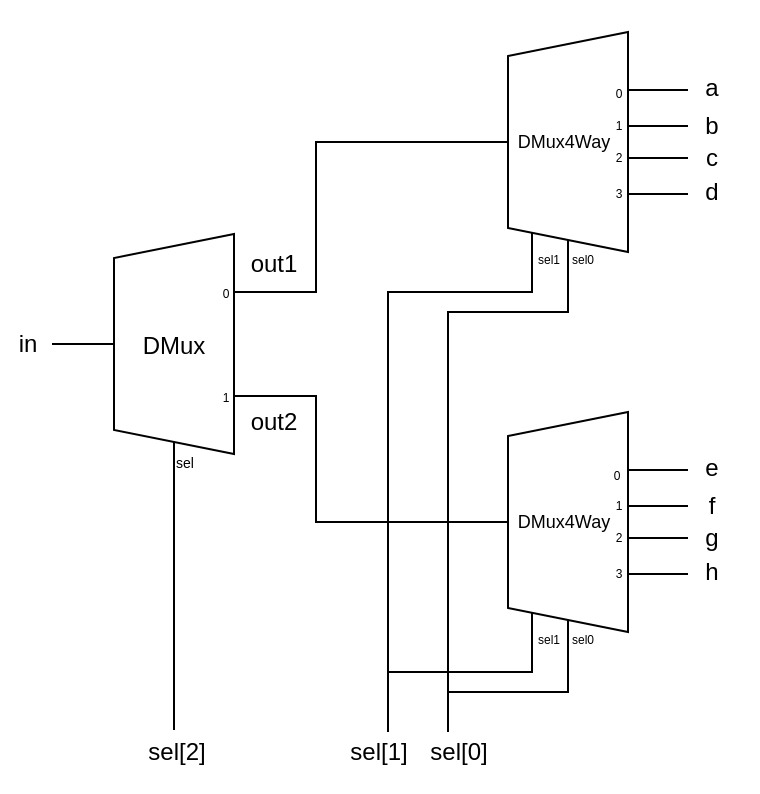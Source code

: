 <mxfile version="24.7.17">
  <diagram name="ページ1" id="V4Icafn1jWGySppUkYe5">
    <mxGraphModel dx="1668" dy="1021" grid="1" gridSize="10" guides="1" tooltips="1" connect="1" arrows="1" fold="1" page="1" pageScale="1" pageWidth="827" pageHeight="1169" math="0" shadow="0">
      <root>
        <mxCell id="0" />
        <mxCell id="1" parent="0" />
        <mxCell id="FPBDmQEiYa-iAEai3WWW-33" value="" style="rounded=0;whiteSpace=wrap;html=1;fillColor=none;strokeColor=none;" parent="1" vertex="1">
          <mxGeometry x="56" y="264" width="379" height="396" as="geometry" />
        </mxCell>
        <mxCell id="FPBDmQEiYa-iAEai3WWW-1" value="Demux" style="shadow=0;dashed=0;align=center;html=1;strokeWidth=1;shape=mxgraph.electrical.abstract.mux2;operation=demux;whiteSpace=wrap;" parent="1" vertex="1">
          <mxGeometry x="300" y="280" width="80" height="120" as="geometry" />
        </mxCell>
        <mxCell id="FPBDmQEiYa-iAEai3WWW-3" value="DMux" style="text;html=1;align=center;verticalAlign=middle;whiteSpace=wrap;rounded=0;fillColor=default;" parent="1" vertex="1">
          <mxGeometry x="315" y="321" width="50" height="30" as="geometry" />
        </mxCell>
        <mxCell id="FPBDmQEiYa-iAEai3WWW-5" value="sel0" style="text;html=1;align=center;verticalAlign=middle;whiteSpace=wrap;rounded=0;fontSize=6;fillColor=default;" parent="1" vertex="1">
          <mxGeometry x="341" y="389" width="13" height="10" as="geometry" />
        </mxCell>
        <mxCell id="FPBDmQEiYa-iAEai3WWW-6" value="" style="endArrow=none;html=1;rounded=0;exitX=1;exitY=0.217;exitDx=0;exitDy=3;exitPerimeter=0;" parent="1" source="FPBDmQEiYa-iAEai3WWW-1" edge="1">
          <mxGeometry width="50" height="50" relative="1" as="geometry">
            <mxPoint x="389" y="335" as="sourcePoint" />
            <mxPoint x="400" y="309" as="targetPoint" />
          </mxGeometry>
        </mxCell>
        <mxCell id="FPBDmQEiYa-iAEai3WWW-7" value="" style="endArrow=none;html=1;rounded=0;" parent="1" edge="1">
          <mxGeometry width="50" height="50" relative="1" as="geometry">
            <mxPoint x="380" y="361" as="sourcePoint" />
            <mxPoint x="400" y="361" as="targetPoint" />
          </mxGeometry>
        </mxCell>
        <mxCell id="FPBDmQEiYa-iAEai3WWW-9" value="a" style="text;html=1;align=center;verticalAlign=middle;whiteSpace=wrap;rounded=0;" parent="1" vertex="1">
          <mxGeometry x="404" y="303" width="16" height="10" as="geometry" />
        </mxCell>
        <mxCell id="FPBDmQEiYa-iAEai3WWW-19" value="Demux" style="shadow=0;dashed=0;align=center;html=1;strokeWidth=1;shape=mxgraph.electrical.abstract.mux2;operation=demux;whiteSpace=wrap;" parent="1" vertex="1">
          <mxGeometry x="103" y="381" width="80" height="120" as="geometry" />
        </mxCell>
        <mxCell id="FPBDmQEiYa-iAEai3WWW-20" value="DMux" style="text;html=1;align=center;verticalAlign=middle;whiteSpace=wrap;rounded=0;fillColor=default;" parent="1" vertex="1">
          <mxGeometry x="118" y="422" width="50" height="30" as="geometry" />
        </mxCell>
        <mxCell id="FPBDmQEiYa-iAEai3WWW-21" value="" style="endArrow=none;html=1;rounded=0;" parent="1" edge="1">
          <mxGeometry width="50" height="50" relative="1" as="geometry">
            <mxPoint x="82" y="436" as="sourcePoint" />
            <mxPoint x="103" y="436" as="targetPoint" />
          </mxGeometry>
        </mxCell>
        <mxCell id="FPBDmQEiYa-iAEai3WWW-22" value="sel" style="text;html=1;align=center;verticalAlign=middle;whiteSpace=wrap;rounded=0;fontSize=7;fillColor=default;" parent="1" vertex="1">
          <mxGeometry x="144" y="491" width="9" height="10" as="geometry" />
        </mxCell>
        <mxCell id="FPBDmQEiYa-iAEai3WWW-23" value="" style="endArrow=none;html=1;rounded=0;exitX=1;exitY=0.217;exitDx=0;exitDy=3;exitPerimeter=0;entryX=0;entryY=0.458;entryDx=0;entryDy=0;entryPerimeter=0;" parent="1" source="FPBDmQEiYa-iAEai3WWW-19" target="FPBDmQEiYa-iAEai3WWW-1" edge="1">
          <mxGeometry width="50" height="50" relative="1" as="geometry">
            <mxPoint x="192" y="436" as="sourcePoint" />
            <mxPoint x="274" y="360" as="targetPoint" />
            <Array as="points">
              <mxPoint x="214" y="410" />
              <mxPoint x="214" y="335" />
            </Array>
          </mxGeometry>
        </mxCell>
        <mxCell id="FPBDmQEiYa-iAEai3WWW-24" value="" style="endArrow=none;html=1;rounded=0;entryX=0;entryY=0.458;entryDx=0;entryDy=0;entryPerimeter=0;" parent="1" target="cJDLkhdkhdW0kyCwwkIW-31" edge="1">
          <mxGeometry width="50" height="50" relative="1" as="geometry">
            <mxPoint x="183" y="462" as="sourcePoint" />
            <mxPoint x="274" y="515" as="targetPoint" />
            <Array as="points">
              <mxPoint x="214" y="462" />
              <mxPoint x="214" y="525" />
            </Array>
          </mxGeometry>
        </mxCell>
        <mxCell id="FPBDmQEiYa-iAEai3WWW-25" value="out1" style="text;html=1;align=center;verticalAlign=middle;whiteSpace=wrap;rounded=0;" parent="1" vertex="1">
          <mxGeometry x="183" y="386" width="20" height="19" as="geometry" />
        </mxCell>
        <mxCell id="FPBDmQEiYa-iAEai3WWW-26" value="out2" style="text;html=1;align=center;verticalAlign=middle;whiteSpace=wrap;rounded=0;" parent="1" vertex="1">
          <mxGeometry x="183" y="465" width="20" height="19" as="geometry" />
        </mxCell>
        <mxCell id="FPBDmQEiYa-iAEai3WWW-29" value="sel[1]" style="text;html=1;align=center;verticalAlign=middle;whiteSpace=wrap;rounded=0;" parent="1" vertex="1">
          <mxGeometry x="230" y="630" width="31" height="19" as="geometry" />
        </mxCell>
        <mxCell id="FPBDmQEiYa-iAEai3WWW-30" value="" style="endArrow=none;html=1;rounded=0;entryX=0.375;entryY=1;entryDx=10;entryDy=0;entryPerimeter=0;" parent="1" target="FPBDmQEiYa-iAEai3WWW-19" edge="1">
          <mxGeometry width="50" height="50" relative="1" as="geometry">
            <mxPoint x="143" y="629" as="sourcePoint" />
            <mxPoint x="143" y="520" as="targetPoint" />
          </mxGeometry>
        </mxCell>
        <mxCell id="FPBDmQEiYa-iAEai3WWW-31" value="sel[2]" style="text;html=1;align=center;verticalAlign=middle;whiteSpace=wrap;rounded=0;" parent="1" vertex="1">
          <mxGeometry x="129" y="630" width="31" height="19" as="geometry" />
        </mxCell>
        <mxCell id="FPBDmQEiYa-iAEai3WWW-32" value="in" style="text;html=1;align=center;verticalAlign=middle;whiteSpace=wrap;rounded=0;" parent="1" vertex="1">
          <mxGeometry x="60" y="426" width="20" height="19" as="geometry" />
        </mxCell>
        <mxCell id="cJDLkhdkhdW0kyCwwkIW-1" value="DMux4Way" style="text;html=1;align=center;verticalAlign=middle;whiteSpace=wrap;rounded=0;fontSize=9;fillColor=default;" vertex="1" parent="1">
          <mxGeometry x="314" y="320" width="48" height="30" as="geometry" />
        </mxCell>
        <mxCell id="cJDLkhdkhdW0kyCwwkIW-3" value="" style="endArrow=none;html=1;rounded=0;" edge="1" parent="1">
          <mxGeometry width="50" height="50" relative="1" as="geometry">
            <mxPoint x="370" y="327" as="sourcePoint" />
            <mxPoint x="400" y="327" as="targetPoint" />
          </mxGeometry>
        </mxCell>
        <mxCell id="cJDLkhdkhdW0kyCwwkIW-4" value="" style="endArrow=none;html=1;rounded=0;" edge="1" parent="1">
          <mxGeometry width="50" height="50" relative="1" as="geometry">
            <mxPoint x="370" y="343" as="sourcePoint" />
            <mxPoint x="400" y="343" as="targetPoint" />
          </mxGeometry>
        </mxCell>
        <mxCell id="cJDLkhdkhdW0kyCwwkIW-5" value="0" style="text;html=1;align=center;verticalAlign=middle;whiteSpace=wrap;rounded=0;fontSize=6;fillColor=default;" vertex="1" parent="1">
          <mxGeometry x="362" y="306" width="7" height="10" as="geometry" />
        </mxCell>
        <mxCell id="cJDLkhdkhdW0kyCwwkIW-7" value="1" style="text;html=1;align=center;verticalAlign=middle;whiteSpace=wrap;rounded=0;fontSize=6;fillColor=default;" vertex="1" parent="1">
          <mxGeometry x="362" y="322" width="7" height="10" as="geometry" />
        </mxCell>
        <mxCell id="cJDLkhdkhdW0kyCwwkIW-8" value="2" style="text;html=1;align=center;verticalAlign=middle;whiteSpace=wrap;rounded=0;fontSize=6;fillColor=default;" vertex="1" parent="1">
          <mxGeometry x="362" y="338" width="7" height="10" as="geometry" />
        </mxCell>
        <mxCell id="cJDLkhdkhdW0kyCwwkIW-9" value="3" style="text;html=1;align=center;verticalAlign=middle;whiteSpace=wrap;rounded=0;fontSize=6;fillColor=default;" vertex="1" parent="1">
          <mxGeometry x="362" y="356" width="7" height="10" as="geometry" />
        </mxCell>
        <mxCell id="cJDLkhdkhdW0kyCwwkIW-10" value="b" style="text;html=1;align=center;verticalAlign=middle;whiteSpace=wrap;rounded=0;" vertex="1" parent="1">
          <mxGeometry x="404" y="322" width="16" height="10" as="geometry" />
        </mxCell>
        <mxCell id="cJDLkhdkhdW0kyCwwkIW-11" value="c" style="text;html=1;align=center;verticalAlign=middle;whiteSpace=wrap;rounded=0;" vertex="1" parent="1">
          <mxGeometry x="404" y="338" width="16" height="10" as="geometry" />
        </mxCell>
        <mxCell id="cJDLkhdkhdW0kyCwwkIW-12" value="d" style="text;html=1;align=center;verticalAlign=middle;whiteSpace=wrap;rounded=0;" vertex="1" parent="1">
          <mxGeometry x="404" y="355" width="16" height="10" as="geometry" />
        </mxCell>
        <mxCell id="cJDLkhdkhdW0kyCwwkIW-29" value="" style="endArrow=none;html=1;rounded=0;" edge="1" parent="1">
          <mxGeometry width="50" height="50" relative="1" as="geometry">
            <mxPoint x="322" y="400" as="sourcePoint" />
            <mxPoint x="322" y="380" as="targetPoint" />
          </mxGeometry>
        </mxCell>
        <mxCell id="cJDLkhdkhdW0kyCwwkIW-30" value="sel1" style="text;html=1;align=center;verticalAlign=middle;whiteSpace=wrap;rounded=0;fontSize=6;fillColor=default;" vertex="1" parent="1">
          <mxGeometry x="324" y="389" width="13" height="10" as="geometry" />
        </mxCell>
        <mxCell id="cJDLkhdkhdW0kyCwwkIW-31" value="Demux" style="shadow=0;dashed=0;align=center;html=1;strokeWidth=1;shape=mxgraph.electrical.abstract.mux2;operation=demux;whiteSpace=wrap;" vertex="1" parent="1">
          <mxGeometry x="300" y="470" width="80" height="120" as="geometry" />
        </mxCell>
        <mxCell id="cJDLkhdkhdW0kyCwwkIW-32" value="DMux" style="text;html=1;align=center;verticalAlign=middle;whiteSpace=wrap;rounded=0;fillColor=default;" vertex="1" parent="1">
          <mxGeometry x="315" y="511" width="50" height="30" as="geometry" />
        </mxCell>
        <mxCell id="cJDLkhdkhdW0kyCwwkIW-33" value="sel0" style="text;html=1;align=center;verticalAlign=middle;whiteSpace=wrap;rounded=0;fontSize=6;fillColor=default;" vertex="1" parent="1">
          <mxGeometry x="341" y="579" width="13" height="10" as="geometry" />
        </mxCell>
        <mxCell id="cJDLkhdkhdW0kyCwwkIW-34" value="" style="endArrow=none;html=1;rounded=0;exitX=1;exitY=0.217;exitDx=0;exitDy=3;exitPerimeter=0;" edge="1" source="cJDLkhdkhdW0kyCwwkIW-31" parent="1">
          <mxGeometry width="50" height="50" relative="1" as="geometry">
            <mxPoint x="389" y="525" as="sourcePoint" />
            <mxPoint x="400" y="499" as="targetPoint" />
          </mxGeometry>
        </mxCell>
        <mxCell id="cJDLkhdkhdW0kyCwwkIW-35" value="" style="endArrow=none;html=1;rounded=0;" edge="1" parent="1">
          <mxGeometry width="50" height="50" relative="1" as="geometry">
            <mxPoint x="380" y="551" as="sourcePoint" />
            <mxPoint x="400" y="551" as="targetPoint" />
          </mxGeometry>
        </mxCell>
        <mxCell id="cJDLkhdkhdW0kyCwwkIW-36" value="e" style="text;html=1;align=center;verticalAlign=middle;whiteSpace=wrap;rounded=0;" vertex="1" parent="1">
          <mxGeometry x="404" y="493" width="16" height="10" as="geometry" />
        </mxCell>
        <mxCell id="cJDLkhdkhdW0kyCwwkIW-37" value="DMux4Way" style="text;html=1;align=center;verticalAlign=middle;whiteSpace=wrap;rounded=0;fontSize=9;fillColor=default;" vertex="1" parent="1">
          <mxGeometry x="314" y="510" width="48" height="30" as="geometry" />
        </mxCell>
        <mxCell id="cJDLkhdkhdW0kyCwwkIW-38" value="" style="endArrow=none;html=1;rounded=0;" edge="1" parent="1">
          <mxGeometry width="50" height="50" relative="1" as="geometry">
            <mxPoint x="370" y="517" as="sourcePoint" />
            <mxPoint x="400" y="517" as="targetPoint" />
          </mxGeometry>
        </mxCell>
        <mxCell id="cJDLkhdkhdW0kyCwwkIW-39" value="" style="endArrow=none;html=1;rounded=0;" edge="1" parent="1">
          <mxGeometry width="50" height="50" relative="1" as="geometry">
            <mxPoint x="370" y="533" as="sourcePoint" />
            <mxPoint x="400" y="533" as="targetPoint" />
          </mxGeometry>
        </mxCell>
        <mxCell id="cJDLkhdkhdW0kyCwwkIW-40" value="0" style="text;html=1;align=center;verticalAlign=middle;whiteSpace=wrap;rounded=0;fontSize=6;fillColor=default;" vertex="1" parent="1">
          <mxGeometry x="360" y="496" width="9" height="12.86" as="geometry" />
        </mxCell>
        <mxCell id="cJDLkhdkhdW0kyCwwkIW-41" value="1" style="text;html=1;align=center;verticalAlign=middle;whiteSpace=wrap;rounded=0;fontSize=6;fillColor=default;" vertex="1" parent="1">
          <mxGeometry x="362" y="512" width="7" height="10" as="geometry" />
        </mxCell>
        <mxCell id="cJDLkhdkhdW0kyCwwkIW-42" value="2" style="text;html=1;align=center;verticalAlign=middle;whiteSpace=wrap;rounded=0;fontSize=6;fillColor=default;" vertex="1" parent="1">
          <mxGeometry x="362" y="528" width="7" height="10" as="geometry" />
        </mxCell>
        <mxCell id="cJDLkhdkhdW0kyCwwkIW-43" value="3" style="text;html=1;align=center;verticalAlign=middle;whiteSpace=wrap;rounded=0;fontSize=6;fillColor=default;" vertex="1" parent="1">
          <mxGeometry x="362" y="546" width="7" height="10" as="geometry" />
        </mxCell>
        <mxCell id="cJDLkhdkhdW0kyCwwkIW-44" value="f" style="text;html=1;align=center;verticalAlign=middle;whiteSpace=wrap;rounded=0;" vertex="1" parent="1">
          <mxGeometry x="404" y="512" width="16" height="10" as="geometry" />
        </mxCell>
        <mxCell id="cJDLkhdkhdW0kyCwwkIW-45" value="g" style="text;html=1;align=center;verticalAlign=middle;whiteSpace=wrap;rounded=0;" vertex="1" parent="1">
          <mxGeometry x="404" y="528" width="16" height="10" as="geometry" />
        </mxCell>
        <mxCell id="cJDLkhdkhdW0kyCwwkIW-46" value="h" style="text;html=1;align=center;verticalAlign=middle;whiteSpace=wrap;rounded=0;" vertex="1" parent="1">
          <mxGeometry x="404" y="545" width="16" height="10" as="geometry" />
        </mxCell>
        <mxCell id="cJDLkhdkhdW0kyCwwkIW-47" value="" style="endArrow=none;html=1;rounded=0;" edge="1" parent="1">
          <mxGeometry width="50" height="50" relative="1" as="geometry">
            <mxPoint x="322" y="590" as="sourcePoint" />
            <mxPoint x="322" y="570" as="targetPoint" />
          </mxGeometry>
        </mxCell>
        <mxCell id="cJDLkhdkhdW0kyCwwkIW-48" value="sel1" style="text;html=1;align=center;verticalAlign=middle;whiteSpace=wrap;rounded=0;fontSize=6;fillColor=default;" vertex="1" parent="1">
          <mxGeometry x="324" y="579" width="13" height="10" as="geometry" />
        </mxCell>
        <mxCell id="cJDLkhdkhdW0kyCwwkIW-49" value="sel[0]" style="text;html=1;align=center;verticalAlign=middle;whiteSpace=wrap;rounded=0;" vertex="1" parent="1">
          <mxGeometry x="270" y="630" width="31" height="19" as="geometry" />
        </mxCell>
        <mxCell id="cJDLkhdkhdW0kyCwwkIW-50" value="" style="endArrow=none;html=1;rounded=0;" edge="1" parent="1">
          <mxGeometry width="50" height="50" relative="1" as="geometry">
            <mxPoint x="250" y="630" as="sourcePoint" />
            <mxPoint x="322" y="400" as="targetPoint" />
            <Array as="points">
              <mxPoint x="250" y="410" />
              <mxPoint x="322" y="410" />
            </Array>
          </mxGeometry>
        </mxCell>
        <mxCell id="cJDLkhdkhdW0kyCwwkIW-51" value="" style="endArrow=none;html=1;rounded=0;" edge="1" parent="1">
          <mxGeometry width="50" height="50" relative="1" as="geometry">
            <mxPoint x="280" y="630" as="sourcePoint" />
            <mxPoint x="340" y="400" as="targetPoint" />
            <Array as="points">
              <mxPoint x="280" y="420" />
              <mxPoint x="340" y="420" />
            </Array>
          </mxGeometry>
        </mxCell>
        <mxCell id="cJDLkhdkhdW0kyCwwkIW-52" value="" style="endArrow=none;html=1;rounded=0;" edge="1" parent="1">
          <mxGeometry width="50" height="50" relative="1" as="geometry">
            <mxPoint x="250" y="600" as="sourcePoint" />
            <mxPoint x="322" y="590" as="targetPoint" />
            <Array as="points">
              <mxPoint x="322" y="600" />
            </Array>
          </mxGeometry>
        </mxCell>
        <mxCell id="cJDLkhdkhdW0kyCwwkIW-53" value="" style="endArrow=none;html=1;rounded=0;entryX=0.375;entryY=1;entryDx=10;entryDy=0;entryPerimeter=0;" edge="1" parent="1" target="cJDLkhdkhdW0kyCwwkIW-31">
          <mxGeometry width="50" height="50" relative="1" as="geometry">
            <mxPoint x="280" y="610" as="sourcePoint" />
            <mxPoint x="340" y="600" as="targetPoint" />
            <Array as="points">
              <mxPoint x="340" y="610" />
            </Array>
          </mxGeometry>
        </mxCell>
      </root>
    </mxGraphModel>
  </diagram>
</mxfile>
